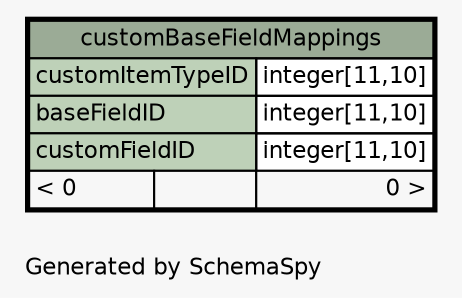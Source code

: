 // dot 2.34.0 on Linux 3.11.6-1-ARCH
// SchemaSpy rev 590
digraph "oneDegreeRelationshipsDiagram" {
  graph [
    rankdir="RL"
    bgcolor="#f7f7f7"
    label="\nGenerated by SchemaSpy"
    labeljust="l"
    nodesep="0.18"
    ranksep="0.46"
    fontname="Helvetica"
    fontsize="11"
  ];
  node [
    fontname="Helvetica"
    fontsize="11"
    shape="plaintext"
  ];
  edge [
    arrowsize="0.8"
  ];
  "customBaseFieldMappings" [
    label=<
    <TABLE BORDER="2" CELLBORDER="1" CELLSPACING="0" BGCOLOR="#ffffff">
      <TR><TD COLSPAN="3" BGCOLOR="#9bab96" ALIGN="CENTER">customBaseFieldMappings</TD></TR>
      <TR><TD PORT="customItemTypeID" COLSPAN="2" BGCOLOR="#bed1b8" ALIGN="LEFT">customItemTypeID</TD><TD PORT="customItemTypeID.type" ALIGN="LEFT">integer[11,10]</TD></TR>
      <TR><TD PORT="baseFieldID" COLSPAN="2" BGCOLOR="#bed1b8" ALIGN="LEFT">baseFieldID</TD><TD PORT="baseFieldID.type" ALIGN="LEFT">integer[11,10]</TD></TR>
      <TR><TD PORT="customFieldID" COLSPAN="2" BGCOLOR="#bed1b8" ALIGN="LEFT">customFieldID</TD><TD PORT="customFieldID.type" ALIGN="LEFT">integer[11,10]</TD></TR>
      <TR><TD ALIGN="LEFT" BGCOLOR="#f7f7f7">&lt; 0</TD><TD ALIGN="RIGHT" BGCOLOR="#f7f7f7">  </TD><TD ALIGN="RIGHT" BGCOLOR="#f7f7f7">0 &gt;</TD></TR>
    </TABLE>>
    URL="customBaseFieldMappings.html"
    tooltip="customBaseFieldMappings"
  ];
}
